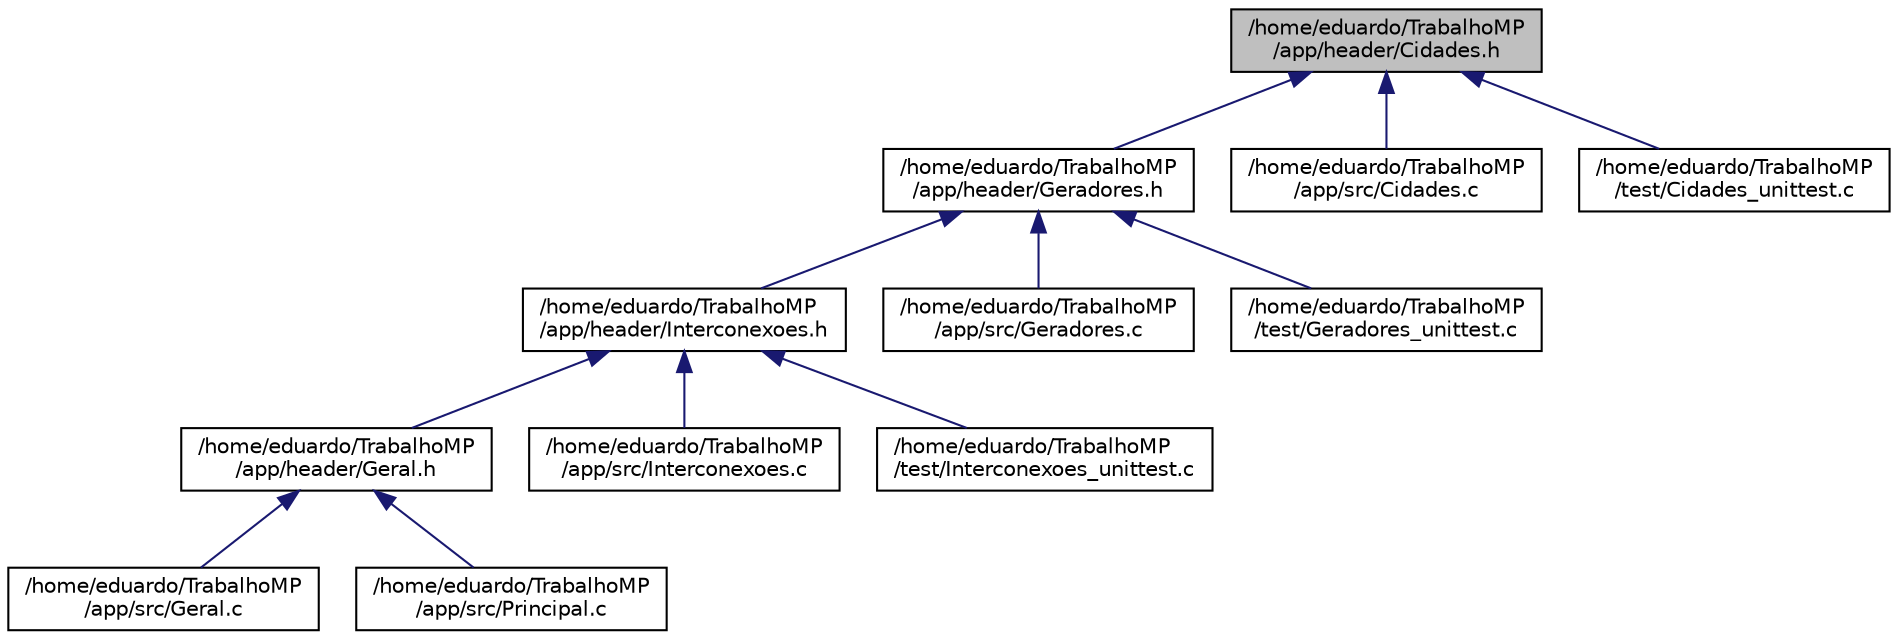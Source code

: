 digraph "/home/eduardo/TrabalhoMP/app/header/Cidades.h"
{
  edge [fontname="Helvetica",fontsize="10",labelfontname="Helvetica",labelfontsize="10"];
  node [fontname="Helvetica",fontsize="10",shape=record];
  Node1 [label="/home/eduardo/TrabalhoMP\l/app/header/Cidades.h",height=0.2,width=0.4,color="black", fillcolor="grey75", style="filled" fontcolor="black"];
  Node1 -> Node2 [dir="back",color="midnightblue",fontsize="10",style="solid"];
  Node2 [label="/home/eduardo/TrabalhoMP\l/app/header/Geradores.h",height=0.2,width=0.4,color="black", fillcolor="white", style="filled",URL="$_geradores_8h.html"];
  Node2 -> Node3 [dir="back",color="midnightblue",fontsize="10",style="solid"];
  Node3 [label="/home/eduardo/TrabalhoMP\l/app/header/Interconexoes.h",height=0.2,width=0.4,color="black", fillcolor="white", style="filled",URL="$_interconexoes_8h.html"];
  Node3 -> Node4 [dir="back",color="midnightblue",fontsize="10",style="solid"];
  Node4 [label="/home/eduardo/TrabalhoMP\l/app/header/Geral.h",height=0.2,width=0.4,color="black", fillcolor="white", style="filled",URL="$_geral_8h.html"];
  Node4 -> Node5 [dir="back",color="midnightblue",fontsize="10",style="solid"];
  Node5 [label="/home/eduardo/TrabalhoMP\l/app/src/Geral.c",height=0.2,width=0.4,color="black", fillcolor="white", style="filled",URL="$_geral_8c.html"];
  Node4 -> Node6 [dir="back",color="midnightblue",fontsize="10",style="solid"];
  Node6 [label="/home/eduardo/TrabalhoMP\l/app/src/Principal.c",height=0.2,width=0.4,color="black", fillcolor="white", style="filled",URL="$_principal_8c.html"];
  Node3 -> Node7 [dir="back",color="midnightblue",fontsize="10",style="solid"];
  Node7 [label="/home/eduardo/TrabalhoMP\l/app/src/Interconexoes.c",height=0.2,width=0.4,color="black", fillcolor="white", style="filled",URL="$_interconexoes_8c.html"];
  Node3 -> Node8 [dir="back",color="midnightblue",fontsize="10",style="solid"];
  Node8 [label="/home/eduardo/TrabalhoMP\l/test/Interconexoes_unittest.c",height=0.2,width=0.4,color="black", fillcolor="white", style="filled",URL="$_interconexoes__unittest_8c.html"];
  Node2 -> Node9 [dir="back",color="midnightblue",fontsize="10",style="solid"];
  Node9 [label="/home/eduardo/TrabalhoMP\l/app/src/Geradores.c",height=0.2,width=0.4,color="black", fillcolor="white", style="filled",URL="$_geradores_8c.html"];
  Node2 -> Node10 [dir="back",color="midnightblue",fontsize="10",style="solid"];
  Node10 [label="/home/eduardo/TrabalhoMP\l/test/Geradores_unittest.c",height=0.2,width=0.4,color="black", fillcolor="white", style="filled",URL="$_geradores__unittest_8c.html"];
  Node1 -> Node11 [dir="back",color="midnightblue",fontsize="10",style="solid"];
  Node11 [label="/home/eduardo/TrabalhoMP\l/app/src/Cidades.c",height=0.2,width=0.4,color="black", fillcolor="white", style="filled",URL="$_cidades_8c.html"];
  Node1 -> Node12 [dir="back",color="midnightblue",fontsize="10",style="solid"];
  Node12 [label="/home/eduardo/TrabalhoMP\l/test/Cidades_unittest.c",height=0.2,width=0.4,color="black", fillcolor="white", style="filled",URL="$_cidades__unittest_8c.html"];
}
